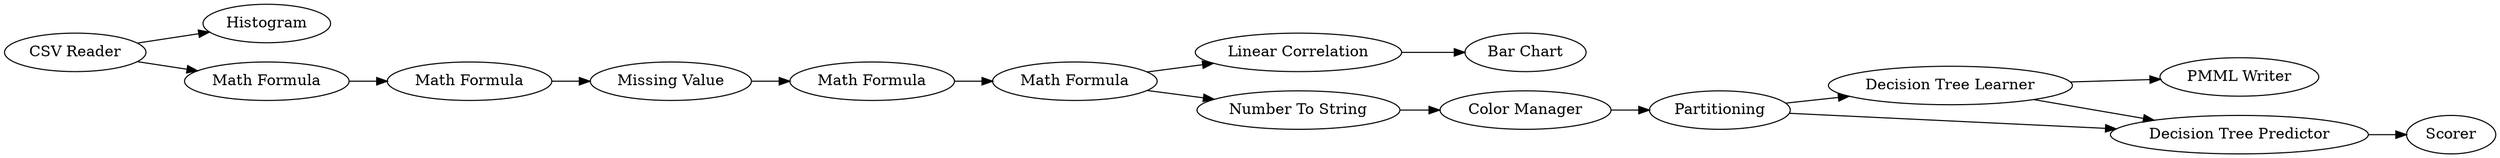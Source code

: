 digraph {
	"7130288145340213469_4" [label=Partitioning]
	"7130288145340213469_1" [label="CSV Reader"]
	"7130288145340213469_5" [label="Decision Tree Learner"]
	"7130288145340213469_8" [label="PMML Writer"]
	"7130288145340213469_20" [label="Missing Value"]
	"7130288145340213469_11" [label=Histogram]
	"7130288145340213469_6" [label="Decision Tree Predictor"]
	"7130288145340213469_13" [label="Math Formula"]
	"7130288145340213469_14" [label="Math Formula"]
	"7130288145340213469_23" [label="Bar Chart"]
	"7130288145340213469_7" [label=Scorer]
	"7130288145340213469_3" [label="Color Manager"]
	"7130288145340213469_21" [label="Linear Correlation"]
	"7130288145340213469_15" [label="Math Formula"]
	"7130288145340213469_2" [label="Number To String"]
	"7130288145340213469_10" [label="Math Formula"]
	"7130288145340213469_15" -> "7130288145340213469_21"
	"7130288145340213469_1" -> "7130288145340213469_11"
	"7130288145340213469_15" -> "7130288145340213469_2"
	"7130288145340213469_1" -> "7130288145340213469_10"
	"7130288145340213469_6" -> "7130288145340213469_7"
	"7130288145340213469_21" -> "7130288145340213469_23"
	"7130288145340213469_5" -> "7130288145340213469_8"
	"7130288145340213469_4" -> "7130288145340213469_6"
	"7130288145340213469_13" -> "7130288145340213469_20"
	"7130288145340213469_5" -> "7130288145340213469_6"
	"7130288145340213469_10" -> "7130288145340213469_13"
	"7130288145340213469_14" -> "7130288145340213469_15"
	"7130288145340213469_3" -> "7130288145340213469_4"
	"7130288145340213469_20" -> "7130288145340213469_14"
	"7130288145340213469_4" -> "7130288145340213469_5"
	"7130288145340213469_2" -> "7130288145340213469_3"
	rankdir=LR
}
